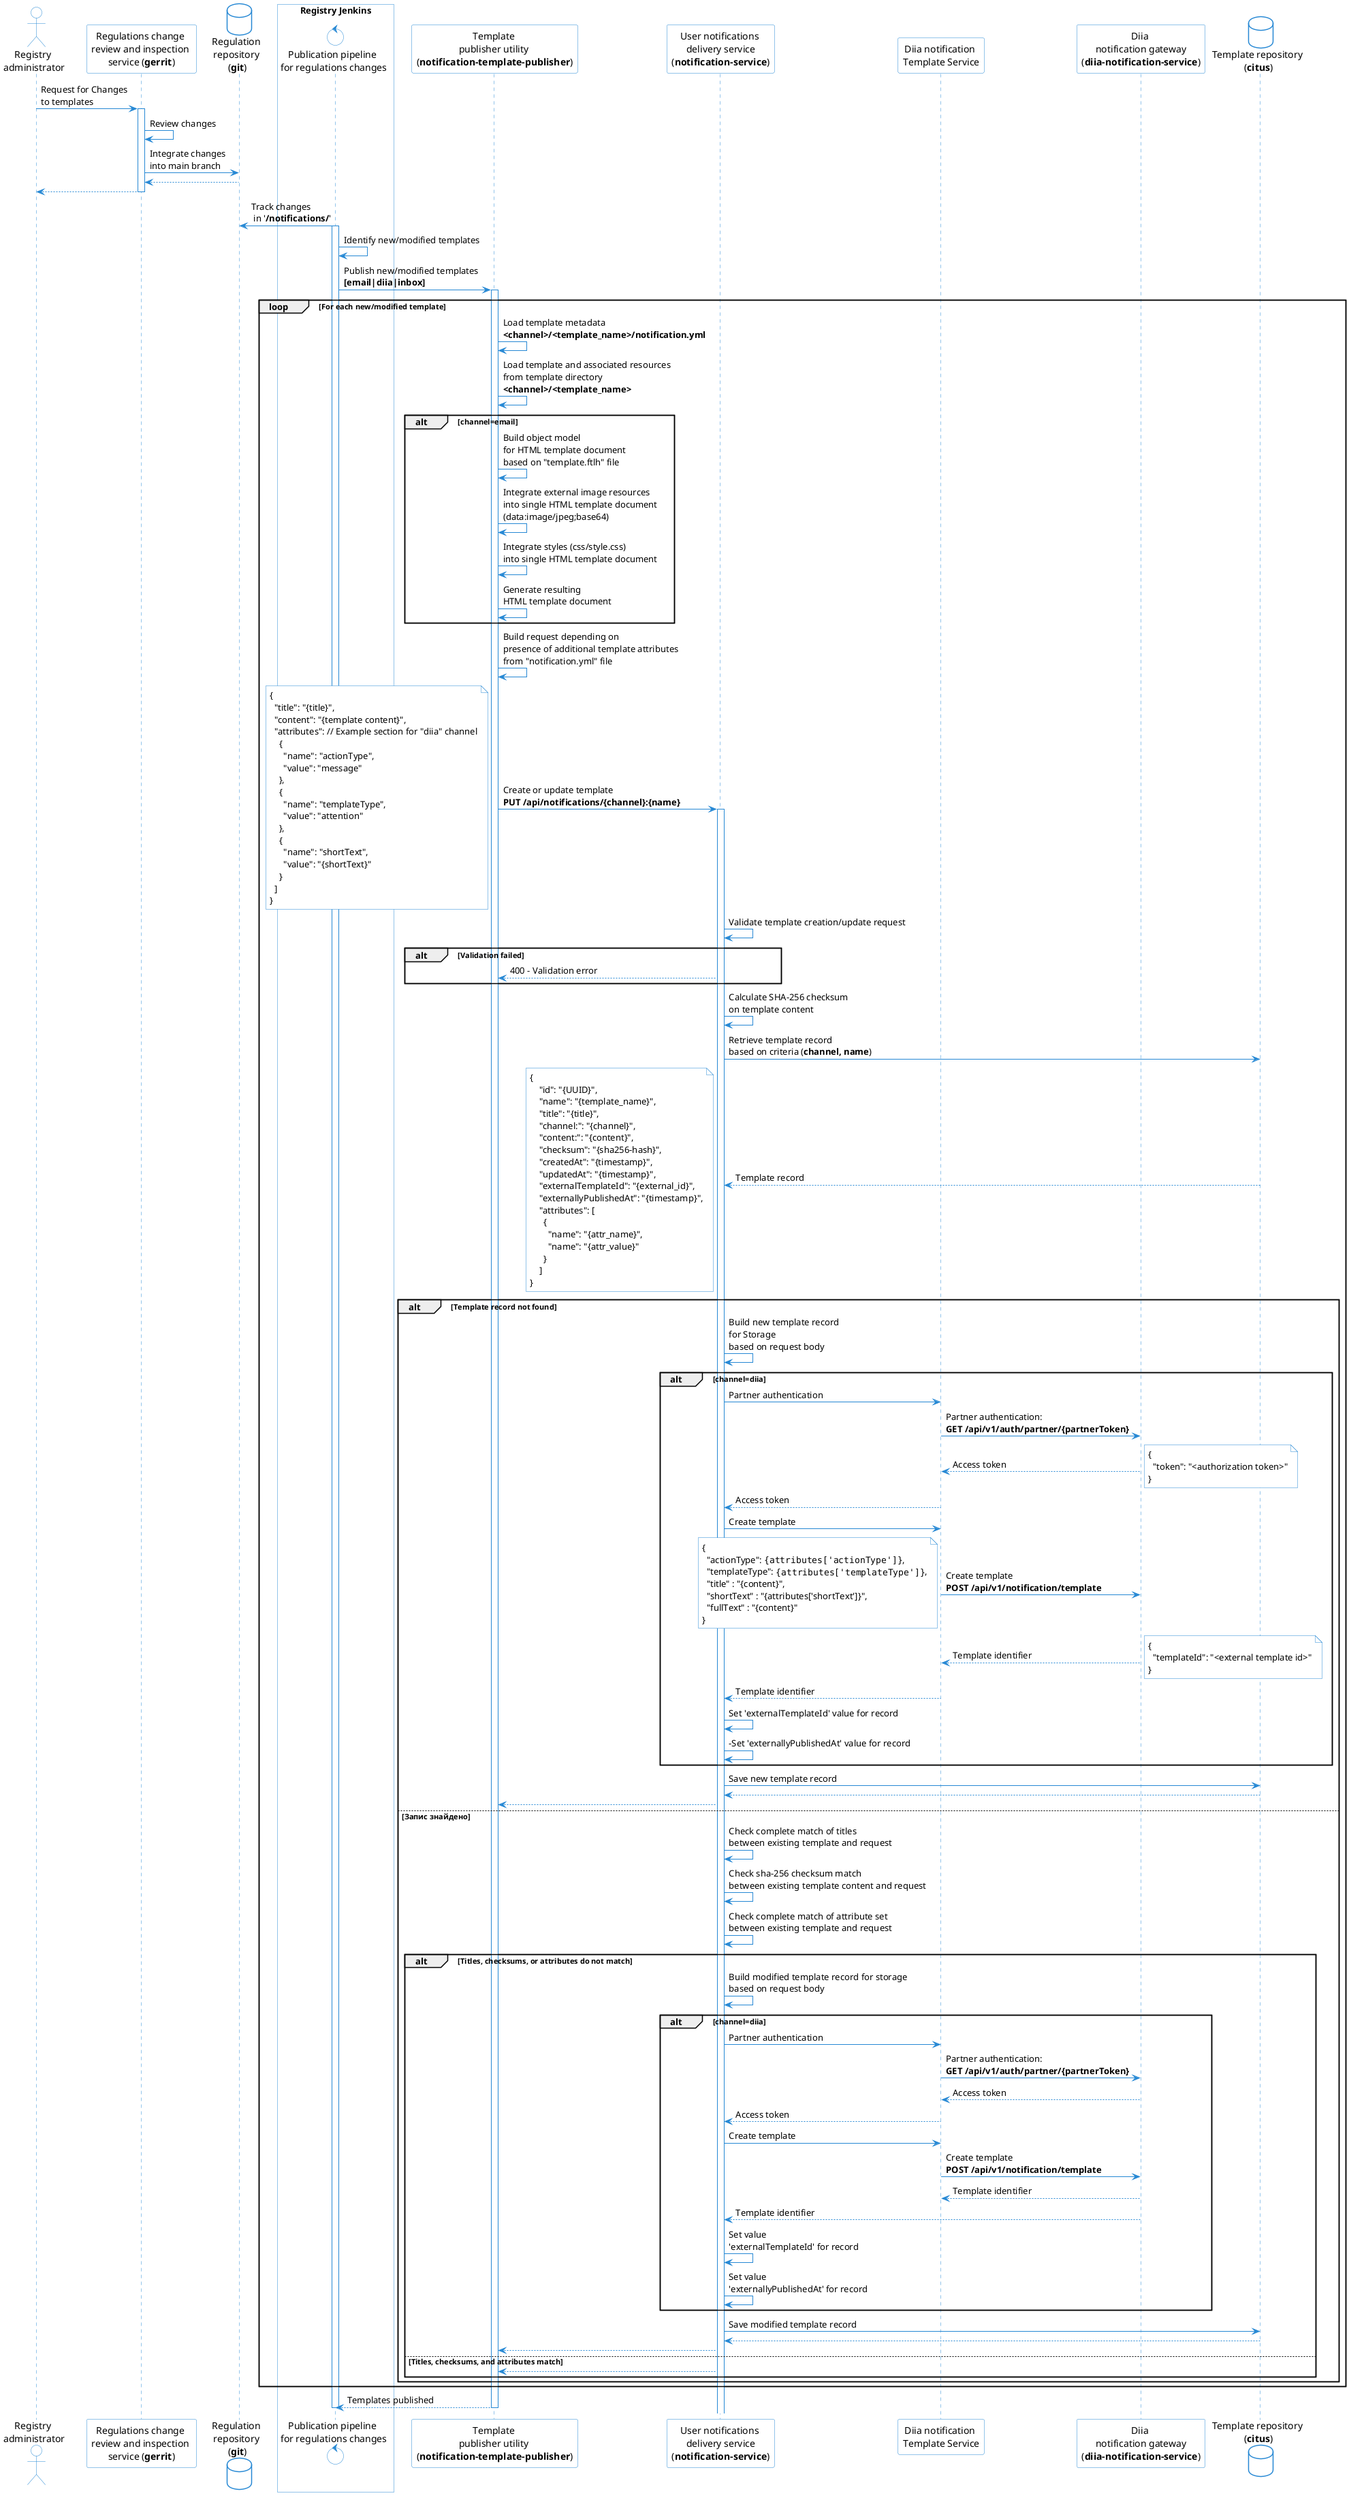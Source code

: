 @startuml
skinparam shadowing false
skinparam DatabaseBackgroundColor white
skinparam DatabaseBorderColor #2688d4
skinparam QueueBackgroundColor white
skinparam QueueBorderColor #2688d4
skinparam NoteBackgroundColor white
skinparam NoteBorderColor #2688d4
skinparam ActorBackgroundColor white
skinparam ControlBackgroundColor white
skinparam ControlBorderColor #2688d4
skinparam sequence {
    ArrowColor #2688d4
    ActorBorderColor #2688d4
    LifeLineBorderColor #2688d4
    ParticipantBorderColor #2688d4
    ParticipantBackgroundColor white
    BoxBorderColor #2688d4
    BoxBackgroundColor white
}

actor "Registry \nadministrator" as registry_admin
participant "Regulations change \nreview and inspection \nservice (**gerrit**)" as gerrit
database "Regulation \nrepository \n(**git**)" as regulation_repository
box Registry Jenkins
control "Publication pipeline \nfor regulations changes" as publication_pipeline
end box
participant "Template \npublisher utility \n(**notification-template-publisher**)" as template_publisher
participant "User notifications \ndelivery service\n(**notification-service**)" as notification_service
participant "Diia notification \nTemplate Service" as diia_template_service
participant "Diia \nnotification gateway\n(**diia-notification-service**)" as diia_notification_service
database "Template repository \n(**citus**)" as template_database

registry_admin -> gerrit: Request for Changes \nto templates
activate gerrit
  gerrit -> gerrit: Review changes
  gerrit -> regulation_repository: Integrate changes \ninto main branch
  regulation_repository --> gerrit
  gerrit --> registry_admin
deactivate gerrit

publication_pipeline -> regulation_repository: Track changes \n in '**/notifications/**'
activate publication_pipeline
  publication_pipeline -> publication_pipeline: Identify new/modified templates
  publication_pipeline -> template_publisher: Publish new/modified templates \n**[email|diia|inbox]**
  activate template_publisher
    loop For each new/modified template
      template_publisher -> template_publisher: Load template metadata \n**<channel>/<template_name>/notification.yml**
      template_publisher -> template_publisher: Load template and associated resources \nfrom template directory \n**<channel>/<template_name>**
      alt channel=email
        template_publisher -> template_publisher: Build object model \nfor HTML template document \nbased on "template.ftlh" file
        template_publisher -> template_publisher: Integrate external image resources \ninto single HTML template document \n(data:image/jpeg;base64)
        template_publisher -> template_publisher: Integrate styles (css/style.css) \ninto single HTML template document
        template_publisher -> template_publisher: Generate resulting \nHTML template document
      end
      template_publisher -> template_publisher: Build request depending on \npresence of additional template attributes \nfrom "notification.yml" file

      template_publisher -> notification_service: Create or update template \n**PUT /api/notifications/{channel}:{name}**
      note left
        {
          "title": "{title}",
          "content": "{template content}",
          "attributes": // Example section for "diia" channel
            {
              "name": "actionType",
              "value": "message"
            },
            {
              "name": "templateType",
              "value": "attention"
            },
            {
              "name": "shortText",
              "value": "{shortText}"
            }
          ]
        }
      end note
      activate notification_service
        notification_service -> notification_service: Validate template creation/update request

        alt Validation failed
          notification_service --> template_publisher: 400 - Validation error
        end

        notification_service -> notification_service: Calculate SHA-256 checksum \non template content
        notification_service -> template_database: Retrieve template record \nbased on criteria (**channel, name**)
        template_database --> notification_service: Template record
        note left
          {
              "id": "{UUID}",
              "name": "{template_name}",
              "title": "{title}",
              "channel:": "{channel}",
              "content:": "{content}",
              "checksum": "{sha256-hash}",
              "createdAt": "{timestamp}",
              "updatedAt": "{timestamp}",
              "externalTemplateId": "{external_id}",
              "externallyPublishedAt": "{timestamp}",
              "attributes": [
                {
                  "name": "{attr_name}",
                  "name": "{attr_value}"
                }
              ]
          }
        end note
        alt Template record not found
          notification_service -> notification_service: Build new template record \nfor Storage \nbased on request body

          alt channel=diia
            notification_service -> diia_template_service: Partner authentication
            diia_template_service -> diia_notification_service: Partner authentication: \n**GET /api/v1/auth/partner/{partnerToken}**
            diia_notification_service --> diia_template_service: Access token
            note right
              {
                "token": "<authorization token>"
              }
            end note
            diia_template_service --> notification_service: Access token
            notification_service -> diia_template_service: Create template
            diia_template_service -> diia_notification_service: Create template \n**POST /api/v1/notification/template**
            note left
              {
                "actionType": ""{attributes['actionType']}"",
                "templateType": ""{attributes['templateType']}"",
                "title" : "{content}",
                "shortText" : "{attributes['shortText']}",
                "fullText" : "{content}"
              }
            end note
            diia_notification_service --> diia_template_service: Template identifier
            note right
              {
                "templateId": "<external template id>"
              }
            end note
            diia_template_service --> notification_service: Template identifier
            notification_service -> notification_service: Set 'externalTemplateId' value for record
            notification_service -> notification_service: -Set 'externallyPublishedAt' value for record
          end
          notification_service -> template_database: Save new template record
          template_database --> notification_service
          notification_service --> template_publisher
        else Запис знайдено
          notification_service -> notification_service: Check complete match of titles \nbetween existing template and request
          notification_service -> notification_service: Check sha-256 checksum match \nbetween existing template content and request
          notification_service -> notification_service: Check complete match of attribute set \nbetween existing template and request
          alt Titles, checksums, or attributes do not match
            notification_service -> notification_service: Build modified template record for storage \nbased on request body
            alt channel=diia
              notification_service -> diia_template_service: Partner authentication
              diia_template_service -> diia_notification_service: Partner authentication: \n**GET /api/v1/auth/partner/{partnerToken}**
              diia_notification_service --> diia_template_service: Access token
              diia_template_service --> notification_service: Access token
              notification_service -> diia_template_service: Create template
              diia_template_service -> diia_notification_service: Create template \n**POST /api/v1/notification/template**
              diia_notification_service --> diia_template_service: Template identifier
              diia_notification_service --> notification_service: Template identifier
              notification_service -> notification_service: Set value \n'externalTemplateId' for record
              notification_service -> notification_service: Set value \n'externallyPublishedAt' for record
            end
            notification_service -> template_database: Save modified template record
            template_database --> notification_service
            notification_service --> template_publisher
          else Titles, checksums, and attributes match
            notification_service --> template_publisher
          end
        end
      end
    template_publisher --> publication_pipeline: Templates published
  deactivate template_publisher
deactivate publication_pipeline
@enduml